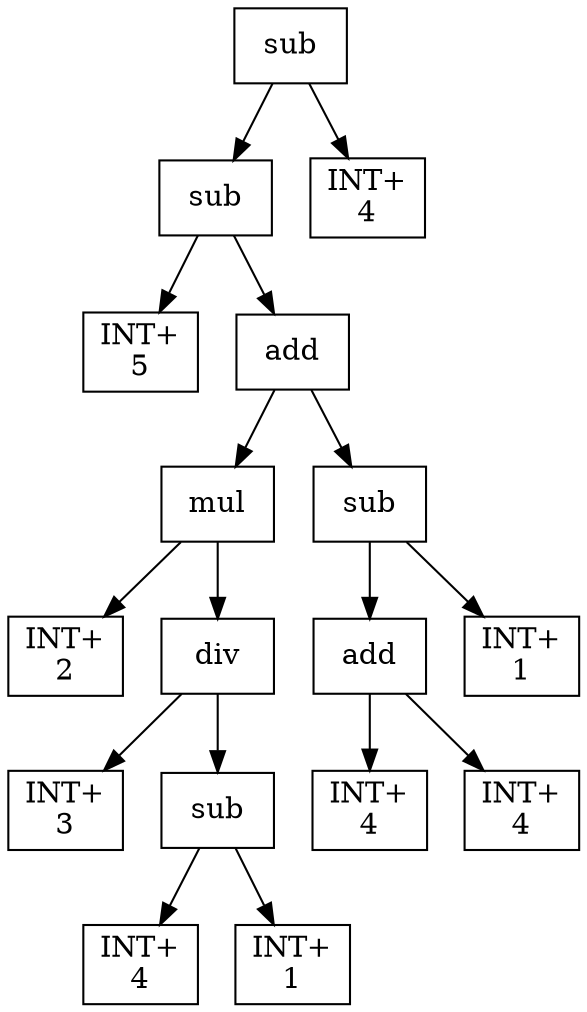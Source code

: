 digraph expr {
  node [shape=box];
  n1 [label="sub"];
  n2 [label="sub"];
  n3 [label="INT+\n5"];
  n4 [label="add"];
  n5 [label="mul"];
  n6 [label="INT+\n2"];
  n7 [label="div"];
  n8 [label="INT+\n3"];
  n9 [label="sub"];
  n10 [label="INT+\n4"];
  n11 [label="INT+\n1"];
  n9 -> n10;
  n9 -> n11;
  n7 -> n8;
  n7 -> n9;
  n5 -> n6;
  n5 -> n7;
  n12 [label="sub"];
  n13 [label="add"];
  n14 [label="INT+\n4"];
  n15 [label="INT+\n4"];
  n13 -> n14;
  n13 -> n15;
  n16 [label="INT+\n1"];
  n12 -> n13;
  n12 -> n16;
  n4 -> n5;
  n4 -> n12;
  n2 -> n3;
  n2 -> n4;
  n17 [label="INT+\n4"];
  n1 -> n2;
  n1 -> n17;
}